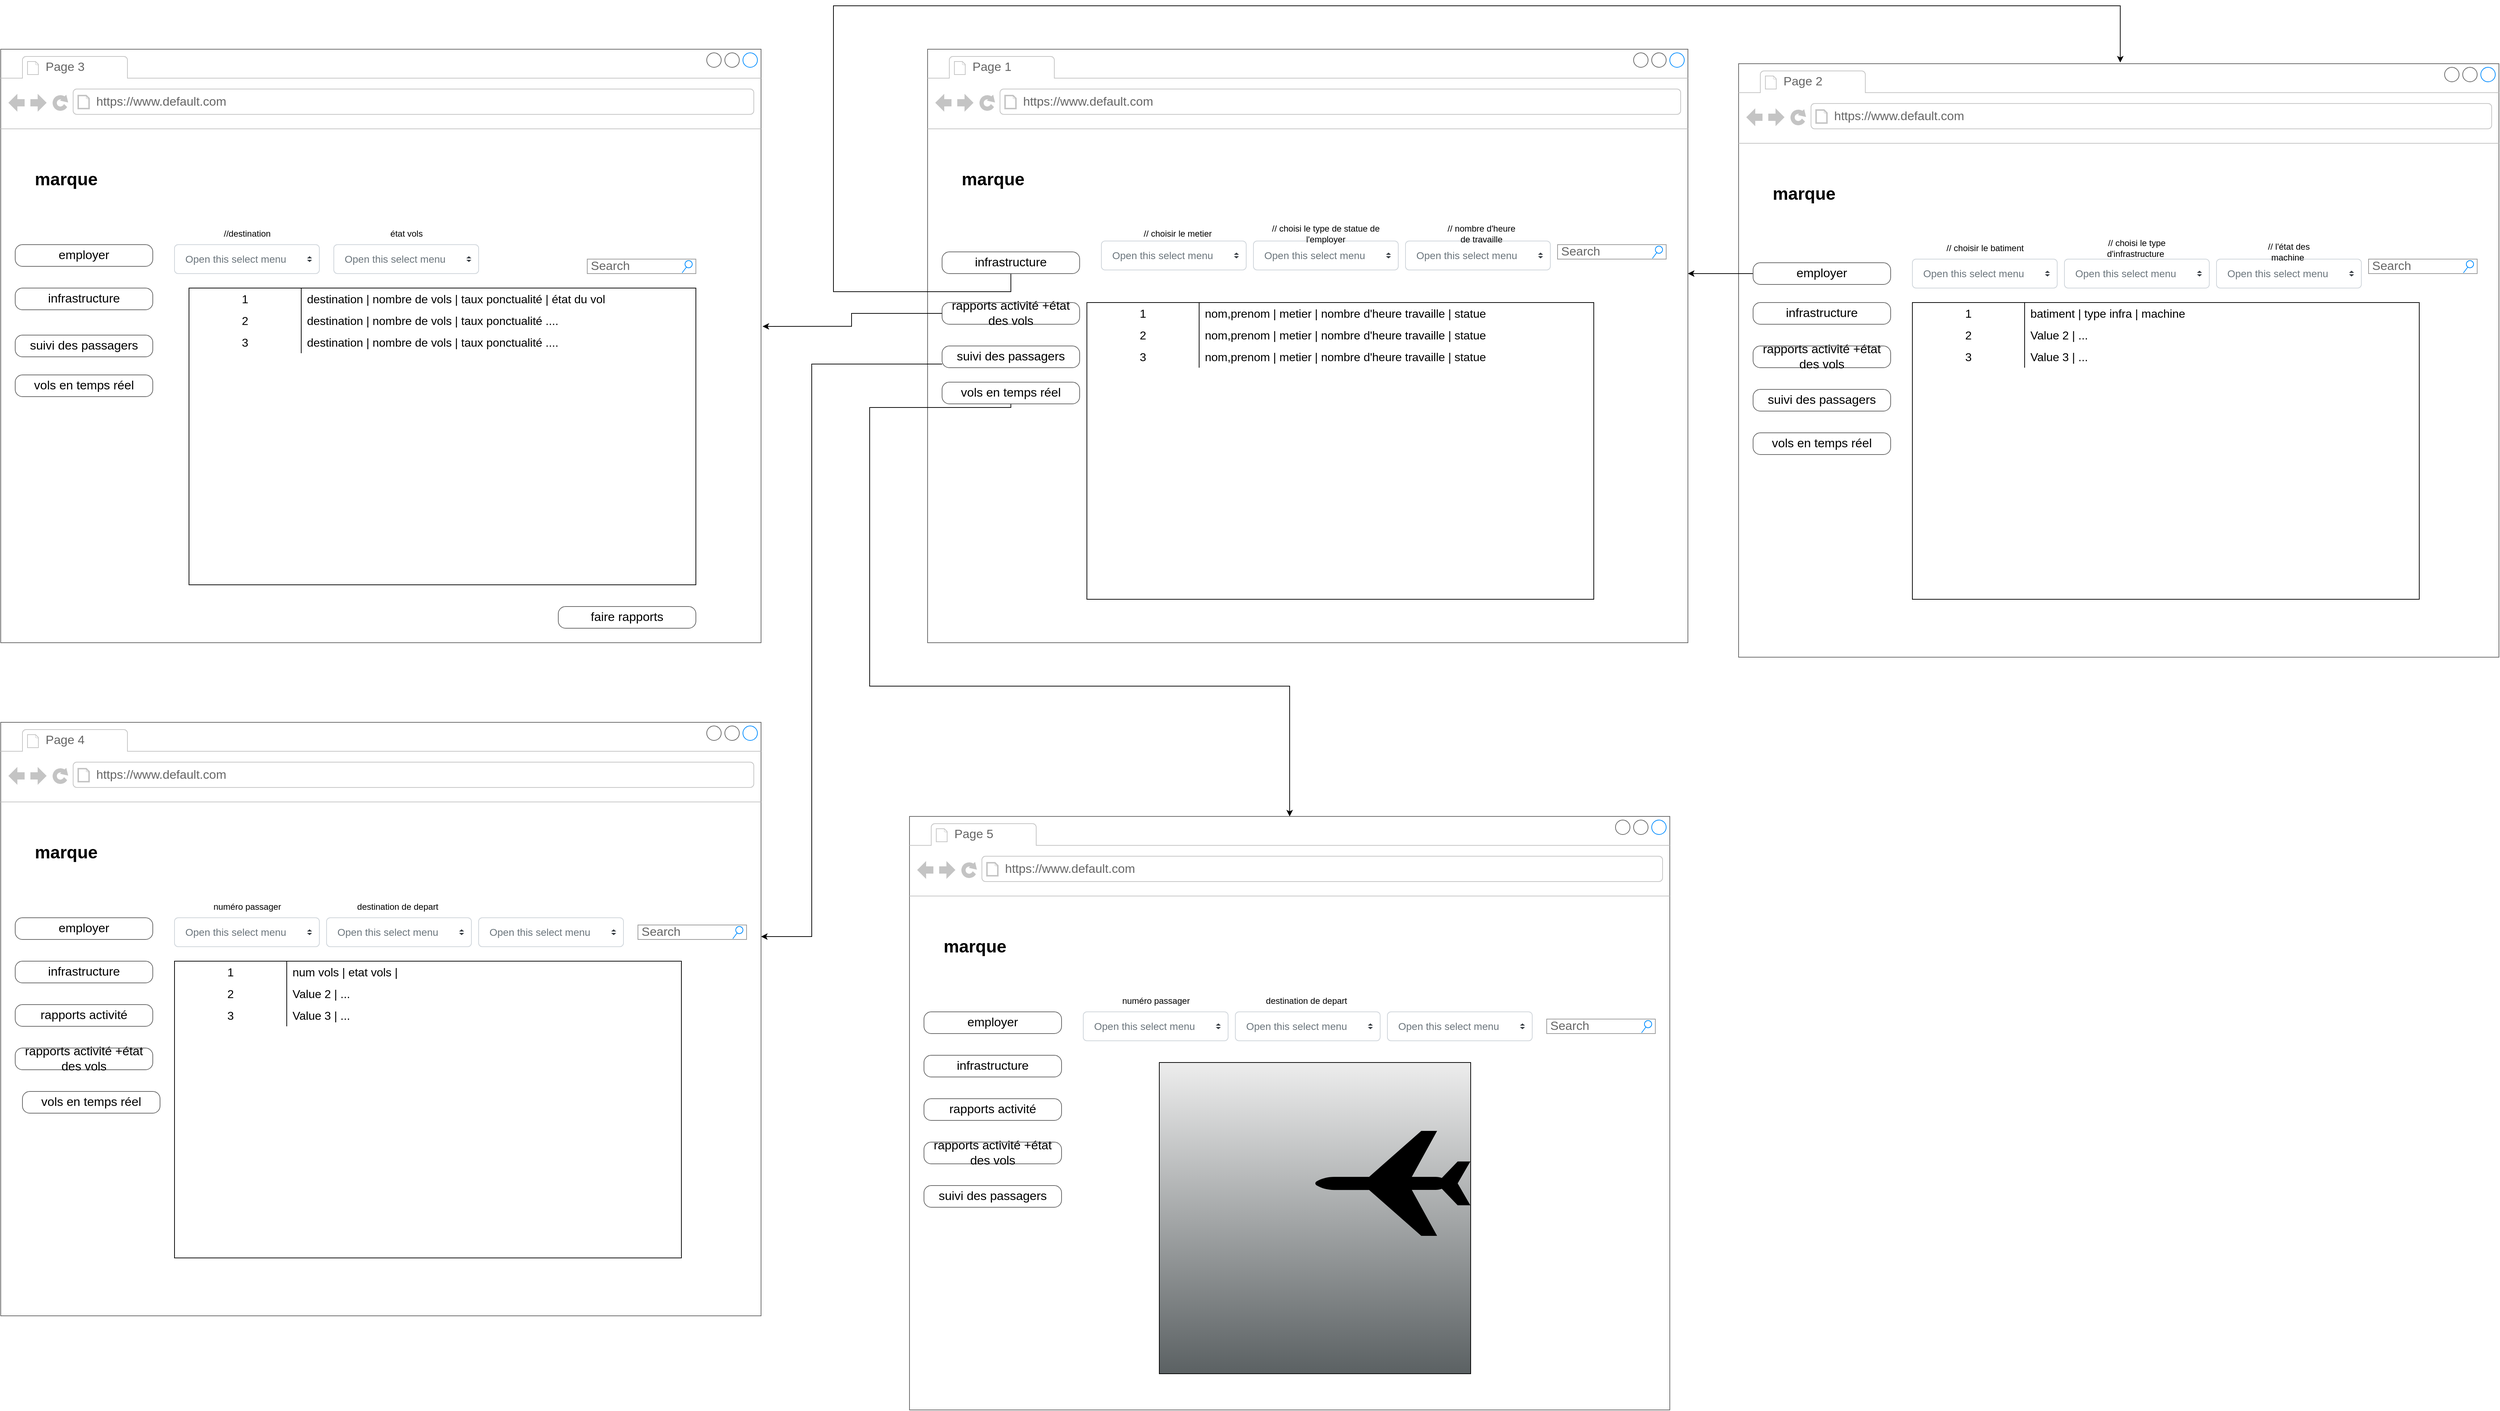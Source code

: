 <mxfile version="26.2.14">
  <diagram name="Page-1" id="2cc2dc42-3aac-f2a9-1cec-7a8b7cbee084">
    <mxGraphModel dx="4284" dy="1974" grid="1" gridSize="10" guides="1" tooltips="1" connect="1" arrows="1" fold="1" page="1" pageScale="1" pageWidth="1100" pageHeight="850" background="#ffffff" math="0" shadow="0">
      <root>
        <mxCell id="0" />
        <mxCell id="1" parent="0" />
        <mxCell id="7026571954dc6520-1" value="" style="strokeWidth=1;shadow=0;dashed=0;align=center;html=1;shape=mxgraph.mockup.containers.browserWindow;rSize=0;strokeColor=#666666;mainText=,;recursiveResize=0;rounded=0;labelBackgroundColor=none;fontFamily=Verdana;fontSize=12;movable=0;resizable=0;rotatable=0;deletable=0;editable=0;locked=1;connectable=0;" parent="1" vertex="1">
          <mxGeometry x="50" y="40" width="1050" height="820" as="geometry" />
        </mxCell>
        <mxCell id="7026571954dc6520-2" value="Page 1" style="strokeWidth=1;shadow=0;dashed=0;align=center;html=1;shape=mxgraph.mockup.containers.anchor;fontSize=17;fontColor=#666666;align=left;" parent="7026571954dc6520-1" vertex="1">
          <mxGeometry x="60" y="12" width="110" height="26" as="geometry" />
        </mxCell>
        <mxCell id="7026571954dc6520-3" value="https://www.default.com" style="strokeWidth=1;shadow=0;dashed=0;align=center;html=1;shape=mxgraph.mockup.containers.anchor;rSize=0;fontSize=17;fontColor=#666666;align=left;" parent="7026571954dc6520-1" vertex="1">
          <mxGeometry x="130" y="60" width="250" height="26" as="geometry" />
        </mxCell>
        <mxCell id="7026571954dc6520-14" value="Search" style="strokeWidth=1;shadow=0;dashed=0;align=center;html=1;shape=mxgraph.mockup.forms.searchBox;strokeColor=#999999;mainText=;strokeColor2=#008cff;fontColor=#666666;fontSize=17;align=left;spacingLeft=3;rounded=0;labelBackgroundColor=none;" parent="7026571954dc6520-1" vertex="1">
          <mxGeometry x="870" y="270" width="150" height="20" as="geometry" />
        </mxCell>
        <mxCell id="9VzaqzQORasnH1b9LZu_-1" value="Open this select menu" style="html=1;shadow=0;dashed=0;shape=mxgraph.bootstrap.rrect;rSize=5;fillColor=#ffffff;strokeColor=#CED4DA;align=left;spacing=15;fontSize=14;fontColor=#6C767D;" parent="7026571954dc6520-1" vertex="1">
          <mxGeometry x="240" y="265" width="200" height="40" as="geometry" />
        </mxCell>
        <mxCell id="9VzaqzQORasnH1b9LZu_-2" value="" style="shape=triangle;direction=south;fillColor=#343A40;strokeColor=none;perimeter=none;" parent="9VzaqzQORasnH1b9LZu_-1" vertex="1">
          <mxGeometry x="1" y="0.5" width="7" height="3" relative="1" as="geometry">
            <mxPoint x="-17" y="1" as="offset" />
          </mxGeometry>
        </mxCell>
        <mxCell id="9VzaqzQORasnH1b9LZu_-3" value="" style="shape=triangle;direction=north;fillColor=#343A40;strokeColor=none;perimeter=none;" parent="9VzaqzQORasnH1b9LZu_-1" vertex="1">
          <mxGeometry x="1" y="0.5" width="7" height="3" relative="1" as="geometry">
            <mxPoint x="-17" y="-4" as="offset" />
          </mxGeometry>
        </mxCell>
        <mxCell id="9VzaqzQORasnH1b9LZu_-4" value="Open this select menu" style="html=1;shadow=0;dashed=0;shape=mxgraph.bootstrap.rrect;rSize=5;fillColor=#ffffff;strokeColor=#CED4DA;align=left;spacing=15;fontSize=14;fontColor=#6C767D;" parent="7026571954dc6520-1" vertex="1">
          <mxGeometry x="450" y="265" width="200" height="40" as="geometry" />
        </mxCell>
        <mxCell id="9VzaqzQORasnH1b9LZu_-5" value="" style="shape=triangle;direction=south;fillColor=#343A40;strokeColor=none;perimeter=none;" parent="9VzaqzQORasnH1b9LZu_-4" vertex="1">
          <mxGeometry x="1" y="0.5" width="7" height="3" relative="1" as="geometry">
            <mxPoint x="-17" y="1" as="offset" />
          </mxGeometry>
        </mxCell>
        <mxCell id="9VzaqzQORasnH1b9LZu_-6" value="" style="shape=triangle;direction=north;fillColor=#343A40;strokeColor=none;perimeter=none;" parent="9VzaqzQORasnH1b9LZu_-4" vertex="1">
          <mxGeometry x="1" y="0.5" width="7" height="3" relative="1" as="geometry">
            <mxPoint x="-17" y="-4" as="offset" />
          </mxGeometry>
        </mxCell>
        <mxCell id="9VzaqzQORasnH1b9LZu_-7" value="Open this select menu" style="html=1;shadow=0;dashed=0;shape=mxgraph.bootstrap.rrect;rSize=5;fillColor=#ffffff;strokeColor=#CED4DA;align=left;spacing=15;fontSize=14;fontColor=#6C767D;" parent="7026571954dc6520-1" vertex="1">
          <mxGeometry x="660" y="265" width="200" height="40" as="geometry" />
        </mxCell>
        <mxCell id="9VzaqzQORasnH1b9LZu_-8" value="" style="shape=triangle;direction=south;fillColor=#343A40;strokeColor=none;perimeter=none;" parent="9VzaqzQORasnH1b9LZu_-7" vertex="1">
          <mxGeometry x="1" y="0.5" width="7" height="3" relative="1" as="geometry">
            <mxPoint x="-17" y="1" as="offset" />
          </mxGeometry>
        </mxCell>
        <mxCell id="9VzaqzQORasnH1b9LZu_-9" value="" style="shape=triangle;direction=north;fillColor=#343A40;strokeColor=none;perimeter=none;" parent="9VzaqzQORasnH1b9LZu_-7" vertex="1">
          <mxGeometry x="1" y="0.5" width="7" height="3" relative="1" as="geometry">
            <mxPoint x="-17" y="-4" as="offset" />
          </mxGeometry>
        </mxCell>
        <mxCell id="9VzaqzQORasnH1b9LZu_-10" value="marque" style="text;strokeColor=none;fillColor=none;html=1;fontSize=24;fontStyle=1;verticalAlign=middle;align=center;" parent="7026571954dc6520-1" vertex="1">
          <mxGeometry x="40" y="160" width="100" height="40" as="geometry" />
        </mxCell>
        <mxCell id="9VzaqzQORasnH1b9LZu_-11" value="// choisir le metier" style="text;html=1;align=center;verticalAlign=middle;resizable=0;points=[];autosize=1;strokeColor=none;fillColor=none;" parent="1" vertex="1">
          <mxGeometry x="335" y="280" width="120" height="30" as="geometry" />
        </mxCell>
        <mxCell id="9VzaqzQORasnH1b9LZu_-12" value="// choisi le type de statue de l&#39;employer" style="text;html=1;align=center;verticalAlign=middle;whiteSpace=wrap;rounded=0;" parent="1" vertex="1">
          <mxGeometry x="520" y="280" width="160" height="30" as="geometry" />
        </mxCell>
        <mxCell id="9VzaqzQORasnH1b9LZu_-13" value="// nombre d&#39;heure de travaille" style="text;html=1;align=center;verticalAlign=middle;whiteSpace=wrap;rounded=0;" parent="1" vertex="1">
          <mxGeometry x="760" y="280" width="110" height="30" as="geometry" />
        </mxCell>
        <mxCell id="9VzaqzQORasnH1b9LZu_-19" value="" style="shape=table;startSize=0;container=1;collapsible=0;childLayout=tableLayout;fixedRows=1;rowLines=0;fontStyle=0;strokeColor=default;fontSize=16;" parent="1" vertex="1">
          <mxGeometry x="270" y="390" width="700" height="410" as="geometry" />
        </mxCell>
        <mxCell id="9VzaqzQORasnH1b9LZu_-20" value="" style="shape=tableRow;horizontal=0;startSize=0;swimlaneHead=0;swimlaneBody=0;top=0;left=0;bottom=0;right=0;collapsible=0;dropTarget=0;fillColor=none;points=[[0,0.5],[1,0.5]];portConstraint=eastwest;strokeColor=inherit;fontSize=16;" parent="9VzaqzQORasnH1b9LZu_-19" vertex="1">
          <mxGeometry width="700" height="30" as="geometry" />
        </mxCell>
        <mxCell id="9VzaqzQORasnH1b9LZu_-21" value="1" style="shape=partialRectangle;html=1;whiteSpace=wrap;connectable=0;fillColor=none;top=0;left=0;bottom=0;right=0;overflow=hidden;pointerEvents=1;strokeColor=inherit;fontSize=16;" parent="9VzaqzQORasnH1b9LZu_-20" vertex="1">
          <mxGeometry width="155" height="30" as="geometry">
            <mxRectangle width="155" height="30" as="alternateBounds" />
          </mxGeometry>
        </mxCell>
        <mxCell id="9VzaqzQORasnH1b9LZu_-22" value="nom,prenom | metier | nombre d&#39;heure travaille | statue&amp;nbsp;" style="shape=partialRectangle;html=1;whiteSpace=wrap;connectable=0;fillColor=none;top=0;left=0;bottom=0;right=0;align=left;spacingLeft=6;overflow=hidden;strokeColor=inherit;fontSize=16;" parent="9VzaqzQORasnH1b9LZu_-20" vertex="1">
          <mxGeometry x="155" width="545" height="30" as="geometry">
            <mxRectangle width="545" height="30" as="alternateBounds" />
          </mxGeometry>
        </mxCell>
        <mxCell id="9VzaqzQORasnH1b9LZu_-23" value="" style="shape=tableRow;horizontal=0;startSize=0;swimlaneHead=0;swimlaneBody=0;top=0;left=0;bottom=0;right=0;collapsible=0;dropTarget=0;fillColor=none;points=[[0,0.5],[1,0.5]];portConstraint=eastwest;strokeColor=inherit;fontSize=16;" parent="9VzaqzQORasnH1b9LZu_-19" vertex="1">
          <mxGeometry y="30" width="700" height="30" as="geometry" />
        </mxCell>
        <mxCell id="9VzaqzQORasnH1b9LZu_-24" value="2" style="shape=partialRectangle;html=1;whiteSpace=wrap;connectable=0;fillColor=none;top=0;left=0;bottom=0;right=0;overflow=hidden;strokeColor=inherit;fontSize=16;" parent="9VzaqzQORasnH1b9LZu_-23" vertex="1">
          <mxGeometry width="155" height="30" as="geometry">
            <mxRectangle width="155" height="30" as="alternateBounds" />
          </mxGeometry>
        </mxCell>
        <mxCell id="9VzaqzQORasnH1b9LZu_-25" value="nom,prenom | metier | nombre d&#39;heure travaille | statue&amp;nbsp;" style="shape=partialRectangle;html=1;whiteSpace=wrap;connectable=0;fillColor=none;top=0;left=0;bottom=0;right=0;align=left;spacingLeft=6;overflow=hidden;strokeColor=inherit;fontSize=16;" parent="9VzaqzQORasnH1b9LZu_-23" vertex="1">
          <mxGeometry x="155" width="545" height="30" as="geometry">
            <mxRectangle width="545" height="30" as="alternateBounds" />
          </mxGeometry>
        </mxCell>
        <mxCell id="9VzaqzQORasnH1b9LZu_-26" value="" style="shape=tableRow;horizontal=0;startSize=0;swimlaneHead=0;swimlaneBody=0;top=0;left=0;bottom=0;right=0;collapsible=0;dropTarget=0;fillColor=none;points=[[0,0.5],[1,0.5]];portConstraint=eastwest;strokeColor=inherit;fontSize=16;" parent="9VzaqzQORasnH1b9LZu_-19" vertex="1">
          <mxGeometry y="60" width="700" height="30" as="geometry" />
        </mxCell>
        <mxCell id="9VzaqzQORasnH1b9LZu_-27" value="3" style="shape=partialRectangle;html=1;whiteSpace=wrap;connectable=0;fillColor=none;top=0;left=0;bottom=0;right=0;overflow=hidden;strokeColor=inherit;fontSize=16;" parent="9VzaqzQORasnH1b9LZu_-26" vertex="1">
          <mxGeometry width="155" height="30" as="geometry">
            <mxRectangle width="155" height="30" as="alternateBounds" />
          </mxGeometry>
        </mxCell>
        <mxCell id="9VzaqzQORasnH1b9LZu_-28" value="nom,prenom | metier | nombre d&#39;heure travaille | statue&amp;nbsp;" style="shape=partialRectangle;html=1;whiteSpace=wrap;connectable=0;fillColor=none;top=0;left=0;bottom=0;right=0;align=left;spacingLeft=6;overflow=hidden;strokeColor=inherit;fontSize=16;" parent="9VzaqzQORasnH1b9LZu_-26" vertex="1">
          <mxGeometry x="155" width="545" height="30" as="geometry">
            <mxRectangle width="545" height="30" as="alternateBounds" />
          </mxGeometry>
        </mxCell>
        <mxCell id="9VzaqzQORasnH1b9LZu_-131" style="edgeStyle=orthogonalEdgeStyle;rounded=0;orthogonalLoop=1;jettySize=auto;html=1;entryX=0.502;entryY=-0.002;entryDx=0;entryDy=0;entryPerimeter=0;" parent="1" source="9VzaqzQORasnH1b9LZu_-29" target="9VzaqzQORasnH1b9LZu_-102" edge="1">
          <mxGeometry relative="1" as="geometry">
            <mxPoint x="-132" y="-70" as="targetPoint" />
            <Array as="points">
              <mxPoint x="-80" y="375" />
              <mxPoint x="-80" y="-20" />
              <mxPoint x="1697" y="-20" />
            </Array>
          </mxGeometry>
        </mxCell>
        <mxCell id="9VzaqzQORasnH1b9LZu_-29" value="infrastructure" style="strokeWidth=1;shadow=0;dashed=0;align=center;html=1;shape=mxgraph.mockup.buttons.button;strokeColor=#666666;mainText=;buttonStyle=round;fontSize=17;fontStyle=0;fillColor=none;whiteSpace=wrap;rounded=0;labelBackgroundColor=none;" parent="1" vertex="1">
          <mxGeometry x="70" y="320" width="190" height="30" as="geometry" />
        </mxCell>
        <mxCell id="9VzaqzQORasnH1b9LZu_-102" value="" style="strokeWidth=1;shadow=0;dashed=0;align=center;html=1;shape=mxgraph.mockup.containers.browserWindow;rSize=0;strokeColor=#666666;mainText=,;recursiveResize=0;rounded=0;labelBackgroundColor=none;fontFamily=Verdana;fontSize=12;movable=1;resizable=1;rotatable=1;deletable=1;editable=1;locked=0;connectable=1;" parent="1" vertex="1">
          <mxGeometry x="1170" y="60" width="1050" height="820" as="geometry" />
        </mxCell>
        <mxCell id="9VzaqzQORasnH1b9LZu_-103" value="Page 2" style="strokeWidth=1;shadow=0;dashed=0;align=center;html=1;shape=mxgraph.mockup.containers.anchor;fontSize=17;fontColor=#666666;align=left;" parent="9VzaqzQORasnH1b9LZu_-102" vertex="1">
          <mxGeometry x="60" y="12" width="110" height="26" as="geometry" />
        </mxCell>
        <mxCell id="9VzaqzQORasnH1b9LZu_-104" value="https://www.default.com" style="strokeWidth=1;shadow=0;dashed=0;align=center;html=1;shape=mxgraph.mockup.containers.anchor;rSize=0;fontSize=17;fontColor=#666666;align=left;" parent="9VzaqzQORasnH1b9LZu_-102" vertex="1">
          <mxGeometry x="130" y="60" width="250" height="26" as="geometry" />
        </mxCell>
        <mxCell id="9VzaqzQORasnH1b9LZu_-105" value="Search" style="strokeWidth=1;shadow=0;dashed=0;align=center;html=1;shape=mxgraph.mockup.forms.searchBox;strokeColor=#999999;mainText=;strokeColor2=#008cff;fontColor=#666666;fontSize=17;align=left;spacingLeft=3;rounded=0;labelBackgroundColor=none;" parent="9VzaqzQORasnH1b9LZu_-102" vertex="1">
          <mxGeometry x="870" y="270" width="150" height="20" as="geometry" />
        </mxCell>
        <mxCell id="9VzaqzQORasnH1b9LZu_-106" value="Open this select menu" style="html=1;shadow=0;dashed=0;shape=mxgraph.bootstrap.rrect;rSize=5;fillColor=#ffffff;strokeColor=#CED4DA;align=left;spacing=15;fontSize=14;fontColor=#6C767D;" parent="9VzaqzQORasnH1b9LZu_-102" vertex="1">
          <mxGeometry x="240" y="270" width="200" height="40" as="geometry" />
        </mxCell>
        <mxCell id="9VzaqzQORasnH1b9LZu_-107" value="" style="shape=triangle;direction=south;fillColor=#343A40;strokeColor=none;perimeter=none;" parent="9VzaqzQORasnH1b9LZu_-106" vertex="1">
          <mxGeometry x="1" y="0.5" width="7" height="3" relative="1" as="geometry">
            <mxPoint x="-17" y="1" as="offset" />
          </mxGeometry>
        </mxCell>
        <mxCell id="9VzaqzQORasnH1b9LZu_-108" value="" style="shape=triangle;direction=north;fillColor=#343A40;strokeColor=none;perimeter=none;" parent="9VzaqzQORasnH1b9LZu_-106" vertex="1">
          <mxGeometry x="1" y="0.5" width="7" height="3" relative="1" as="geometry">
            <mxPoint x="-17" y="-4" as="offset" />
          </mxGeometry>
        </mxCell>
        <mxCell id="9VzaqzQORasnH1b9LZu_-109" value="Open this select menu" style="html=1;shadow=0;dashed=0;shape=mxgraph.bootstrap.rrect;rSize=5;fillColor=#ffffff;strokeColor=#CED4DA;align=left;spacing=15;fontSize=14;fontColor=#6C767D;" parent="9VzaqzQORasnH1b9LZu_-102" vertex="1">
          <mxGeometry x="450" y="270" width="200" height="40" as="geometry" />
        </mxCell>
        <mxCell id="9VzaqzQORasnH1b9LZu_-110" value="" style="shape=triangle;direction=south;fillColor=#343A40;strokeColor=none;perimeter=none;" parent="9VzaqzQORasnH1b9LZu_-109" vertex="1">
          <mxGeometry x="1" y="0.5" width="7" height="3" relative="1" as="geometry">
            <mxPoint x="-17" y="1" as="offset" />
          </mxGeometry>
        </mxCell>
        <mxCell id="9VzaqzQORasnH1b9LZu_-111" value="" style="shape=triangle;direction=north;fillColor=#343A40;strokeColor=none;perimeter=none;" parent="9VzaqzQORasnH1b9LZu_-109" vertex="1">
          <mxGeometry x="1" y="0.5" width="7" height="3" relative="1" as="geometry">
            <mxPoint x="-17" y="-4" as="offset" />
          </mxGeometry>
        </mxCell>
        <mxCell id="9VzaqzQORasnH1b9LZu_-112" value="Open this select menu" style="html=1;shadow=0;dashed=0;shape=mxgraph.bootstrap.rrect;rSize=5;fillColor=#ffffff;strokeColor=#CED4DA;align=left;spacing=15;fontSize=14;fontColor=#6C767D;" parent="9VzaqzQORasnH1b9LZu_-102" vertex="1">
          <mxGeometry x="660" y="270" width="200" height="40" as="geometry" />
        </mxCell>
        <mxCell id="9VzaqzQORasnH1b9LZu_-113" value="" style="shape=triangle;direction=south;fillColor=#343A40;strokeColor=none;perimeter=none;" parent="9VzaqzQORasnH1b9LZu_-112" vertex="1">
          <mxGeometry x="1" y="0.5" width="7" height="3" relative="1" as="geometry">
            <mxPoint x="-17" y="1" as="offset" />
          </mxGeometry>
        </mxCell>
        <mxCell id="9VzaqzQORasnH1b9LZu_-114" value="" style="shape=triangle;direction=north;fillColor=#343A40;strokeColor=none;perimeter=none;" parent="9VzaqzQORasnH1b9LZu_-112" vertex="1">
          <mxGeometry x="1" y="0.5" width="7" height="3" relative="1" as="geometry">
            <mxPoint x="-17" y="-4" as="offset" />
          </mxGeometry>
        </mxCell>
        <mxCell id="9VzaqzQORasnH1b9LZu_-115" value="marque" style="text;strokeColor=none;fillColor=none;html=1;fontSize=24;fontStyle=1;verticalAlign=middle;align=center;" parent="9VzaqzQORasnH1b9LZu_-102" vertex="1">
          <mxGeometry x="40" y="160" width="100" height="40" as="geometry" />
        </mxCell>
        <mxCell id="9VzaqzQORasnH1b9LZu_-132" style="edgeStyle=orthogonalEdgeStyle;rounded=0;orthogonalLoop=1;jettySize=auto;html=1;" parent="9VzaqzQORasnH1b9LZu_-102" source="9VzaqzQORasnH1b9LZu_-130" edge="1">
          <mxGeometry relative="1" as="geometry">
            <mxPoint x="-70" y="290" as="targetPoint" />
          </mxGeometry>
        </mxCell>
        <mxCell id="9VzaqzQORasnH1b9LZu_-130" value="employer" style="strokeWidth=1;shadow=0;dashed=0;align=center;html=1;shape=mxgraph.mockup.buttons.button;strokeColor=#666666;mainText=;buttonStyle=round;fontSize=17;fontStyle=0;fillColor=none;whiteSpace=wrap;rounded=0;labelBackgroundColor=none;" parent="9VzaqzQORasnH1b9LZu_-102" vertex="1">
          <mxGeometry x="20" y="275" width="190" height="30" as="geometry" />
        </mxCell>
        <mxCell id="9VzaqzQORasnH1b9LZu_-129" value="infrastructure" style="strokeWidth=1;shadow=0;dashed=0;align=center;html=1;shape=mxgraph.mockup.buttons.button;strokeColor=#666666;mainText=;buttonStyle=round;fontSize=17;fontStyle=0;fillColor=none;whiteSpace=wrap;rounded=0;labelBackgroundColor=none;" parent="9VzaqzQORasnH1b9LZu_-102" vertex="1">
          <mxGeometry x="20" y="330" width="190" height="30" as="geometry" />
        </mxCell>
        <mxCell id="9VzaqzQORasnH1b9LZu_-118" value="// l&#39;état des machine&amp;nbsp;" style="text;html=1;align=center;verticalAlign=middle;whiteSpace=wrap;rounded=0;" parent="9VzaqzQORasnH1b9LZu_-102" vertex="1">
          <mxGeometry x="705" y="245" width="110" height="30" as="geometry" />
        </mxCell>
        <mxCell id="9VzaqzQORasnH1b9LZu_-117" value="// choisi le type d&#39;infrastructure&amp;nbsp;" style="text;html=1;align=center;verticalAlign=middle;whiteSpace=wrap;rounded=0;" parent="9VzaqzQORasnH1b9LZu_-102" vertex="1">
          <mxGeometry x="470" y="240" width="160" height="30" as="geometry" />
        </mxCell>
        <mxCell id="9VzaqzQORasnH1b9LZu_-116" value="// choisir le batiment" style="text;html=1;align=center;verticalAlign=middle;resizable=0;points=[];autosize=1;strokeColor=none;fillColor=none;" parent="9VzaqzQORasnH1b9LZu_-102" vertex="1">
          <mxGeometry x="275" y="240" width="130" height="30" as="geometry" />
        </mxCell>
        <mxCell id="9VzaqzQORasnH1b9LZu_-138" value="suivi des passagers" style="strokeWidth=1;shadow=0;dashed=0;align=center;html=1;shape=mxgraph.mockup.buttons.button;strokeColor=#666666;mainText=;buttonStyle=round;fontSize=17;fontStyle=0;fillColor=none;whiteSpace=wrap;rounded=0;labelBackgroundColor=none;" parent="9VzaqzQORasnH1b9LZu_-102" vertex="1">
          <mxGeometry x="20" y="450" width="190" height="30" as="geometry" />
        </mxCell>
        <mxCell id="9VzaqzQORasnH1b9LZu_-253" value="rapports activité +état des vols" style="strokeWidth=1;shadow=0;dashed=0;align=center;html=1;shape=mxgraph.mockup.buttons.button;strokeColor=#666666;mainText=;buttonStyle=round;fontSize=17;fontStyle=0;fillColor=none;whiteSpace=wrap;rounded=0;labelBackgroundColor=none;" parent="9VzaqzQORasnH1b9LZu_-102" vertex="1">
          <mxGeometry x="20" y="390" width="190" height="30" as="geometry" />
        </mxCell>
        <mxCell id="9VzaqzQORasnH1b9LZu_-332" value="vols en temps réel" style="strokeWidth=1;shadow=0;dashed=0;align=center;html=1;shape=mxgraph.mockup.buttons.button;strokeColor=#666666;mainText=;buttonStyle=round;fontSize=17;fontStyle=0;fillColor=none;whiteSpace=wrap;rounded=0;labelBackgroundColor=none;" parent="9VzaqzQORasnH1b9LZu_-102" vertex="1">
          <mxGeometry x="20" y="510" width="190" height="30" as="geometry" />
        </mxCell>
        <mxCell id="9VzaqzQORasnH1b9LZu_-119" value="" style="shape=table;startSize=0;container=1;collapsible=0;childLayout=tableLayout;fixedRows=1;rowLines=0;fontStyle=0;strokeColor=default;fontSize=16;" parent="1" vertex="1">
          <mxGeometry x="1410" y="390" width="700" height="410" as="geometry" />
        </mxCell>
        <mxCell id="9VzaqzQORasnH1b9LZu_-120" value="" style="shape=tableRow;horizontal=0;startSize=0;swimlaneHead=0;swimlaneBody=0;top=0;left=0;bottom=0;right=0;collapsible=0;dropTarget=0;fillColor=none;points=[[0,0.5],[1,0.5]];portConstraint=eastwest;strokeColor=inherit;fontSize=16;" parent="9VzaqzQORasnH1b9LZu_-119" vertex="1">
          <mxGeometry width="700" height="30" as="geometry" />
        </mxCell>
        <mxCell id="9VzaqzQORasnH1b9LZu_-121" value="1" style="shape=partialRectangle;html=1;whiteSpace=wrap;connectable=0;fillColor=none;top=0;left=0;bottom=0;right=0;overflow=hidden;pointerEvents=1;strokeColor=inherit;fontSize=16;" parent="9VzaqzQORasnH1b9LZu_-120" vertex="1">
          <mxGeometry width="155" height="30" as="geometry">
            <mxRectangle width="155" height="30" as="alternateBounds" />
          </mxGeometry>
        </mxCell>
        <mxCell id="9VzaqzQORasnH1b9LZu_-122" value="batiment | type infra | machine&amp;nbsp;" style="shape=partialRectangle;html=1;whiteSpace=wrap;connectable=0;fillColor=none;top=0;left=0;bottom=0;right=0;align=left;spacingLeft=6;overflow=hidden;strokeColor=inherit;fontSize=16;" parent="9VzaqzQORasnH1b9LZu_-120" vertex="1">
          <mxGeometry x="155" width="545" height="30" as="geometry">
            <mxRectangle width="545" height="30" as="alternateBounds" />
          </mxGeometry>
        </mxCell>
        <mxCell id="9VzaqzQORasnH1b9LZu_-123" value="" style="shape=tableRow;horizontal=0;startSize=0;swimlaneHead=0;swimlaneBody=0;top=0;left=0;bottom=0;right=0;collapsible=0;dropTarget=0;fillColor=none;points=[[0,0.5],[1,0.5]];portConstraint=eastwest;strokeColor=inherit;fontSize=16;" parent="9VzaqzQORasnH1b9LZu_-119" vertex="1">
          <mxGeometry y="30" width="700" height="30" as="geometry" />
        </mxCell>
        <mxCell id="9VzaqzQORasnH1b9LZu_-124" value="2" style="shape=partialRectangle;html=1;whiteSpace=wrap;connectable=0;fillColor=none;top=0;left=0;bottom=0;right=0;overflow=hidden;strokeColor=inherit;fontSize=16;" parent="9VzaqzQORasnH1b9LZu_-123" vertex="1">
          <mxGeometry width="155" height="30" as="geometry">
            <mxRectangle width="155" height="30" as="alternateBounds" />
          </mxGeometry>
        </mxCell>
        <mxCell id="9VzaqzQORasnH1b9LZu_-125" value="Value 2 | ..." style="shape=partialRectangle;html=1;whiteSpace=wrap;connectable=0;fillColor=none;top=0;left=0;bottom=0;right=0;align=left;spacingLeft=6;overflow=hidden;strokeColor=inherit;fontSize=16;" parent="9VzaqzQORasnH1b9LZu_-123" vertex="1">
          <mxGeometry x="155" width="545" height="30" as="geometry">
            <mxRectangle width="545" height="30" as="alternateBounds" />
          </mxGeometry>
        </mxCell>
        <mxCell id="9VzaqzQORasnH1b9LZu_-126" value="" style="shape=tableRow;horizontal=0;startSize=0;swimlaneHead=0;swimlaneBody=0;top=0;left=0;bottom=0;right=0;collapsible=0;dropTarget=0;fillColor=none;points=[[0,0.5],[1,0.5]];portConstraint=eastwest;strokeColor=inherit;fontSize=16;" parent="9VzaqzQORasnH1b9LZu_-119" vertex="1">
          <mxGeometry y="60" width="700" height="30" as="geometry" />
        </mxCell>
        <mxCell id="9VzaqzQORasnH1b9LZu_-127" value="3" style="shape=partialRectangle;html=1;whiteSpace=wrap;connectable=0;fillColor=none;top=0;left=0;bottom=0;right=0;overflow=hidden;strokeColor=inherit;fontSize=16;" parent="9VzaqzQORasnH1b9LZu_-126" vertex="1">
          <mxGeometry width="155" height="30" as="geometry">
            <mxRectangle width="155" height="30" as="alternateBounds" />
          </mxGeometry>
        </mxCell>
        <mxCell id="9VzaqzQORasnH1b9LZu_-128" value="Value 3 | ..." style="shape=partialRectangle;html=1;whiteSpace=wrap;connectable=0;fillColor=none;top=0;left=0;bottom=0;right=0;align=left;spacingLeft=6;overflow=hidden;strokeColor=inherit;fontSize=16;" parent="9VzaqzQORasnH1b9LZu_-126" vertex="1">
          <mxGeometry x="155" width="545" height="30" as="geometry">
            <mxRectangle width="545" height="30" as="alternateBounds" />
          </mxGeometry>
        </mxCell>
        <mxCell id="9VzaqzQORasnH1b9LZu_-133" value="rapports activité +état des vols" style="strokeWidth=1;shadow=0;dashed=0;align=center;html=1;shape=mxgraph.mockup.buttons.button;strokeColor=#666666;mainText=;buttonStyle=round;fontSize=17;fontStyle=0;fillColor=none;whiteSpace=wrap;rounded=0;labelBackgroundColor=none;" parent="1" vertex="1">
          <mxGeometry x="70" y="390" width="190" height="30" as="geometry" />
        </mxCell>
        <mxCell id="9VzaqzQORasnH1b9LZu_-137" value="suivi des passagers" style="strokeWidth=1;shadow=0;dashed=0;align=center;html=1;shape=mxgraph.mockup.buttons.button;strokeColor=#666666;mainText=;buttonStyle=round;fontSize=17;fontStyle=0;fillColor=none;whiteSpace=wrap;rounded=0;labelBackgroundColor=none;" parent="1" vertex="1">
          <mxGeometry x="70" y="450" width="190" height="30" as="geometry" />
        </mxCell>
        <mxCell id="9VzaqzQORasnH1b9LZu_-181" value="" style="strokeWidth=1;shadow=0;dashed=0;align=center;html=1;shape=mxgraph.mockup.containers.browserWindow;rSize=0;strokeColor=#666666;mainText=,;recursiveResize=0;rounded=0;labelBackgroundColor=none;fontFamily=Verdana;fontSize=12;movable=1;resizable=1;rotatable=1;deletable=1;editable=1;locked=0;connectable=1;" parent="1" vertex="1">
          <mxGeometry x="-1230" y="40" width="1050" height="820" as="geometry" />
        </mxCell>
        <mxCell id="9VzaqzQORasnH1b9LZu_-182" value="Page 3" style="strokeWidth=1;shadow=0;dashed=0;align=center;html=1;shape=mxgraph.mockup.containers.anchor;fontSize=17;fontColor=#666666;align=left;" parent="9VzaqzQORasnH1b9LZu_-181" vertex="1">
          <mxGeometry x="60" y="12" width="110" height="26" as="geometry" />
        </mxCell>
        <mxCell id="9VzaqzQORasnH1b9LZu_-183" value="https://www.default.com" style="strokeWidth=1;shadow=0;dashed=0;align=center;html=1;shape=mxgraph.mockup.containers.anchor;rSize=0;fontSize=17;fontColor=#666666;align=left;" parent="9VzaqzQORasnH1b9LZu_-181" vertex="1">
          <mxGeometry x="130" y="60" width="250" height="26" as="geometry" />
        </mxCell>
        <mxCell id="9VzaqzQORasnH1b9LZu_-184" value="Search" style="strokeWidth=1;shadow=0;dashed=0;align=center;html=1;shape=mxgraph.mockup.forms.searchBox;strokeColor=#999999;mainText=;strokeColor2=#008cff;fontColor=#666666;fontSize=17;align=left;spacingLeft=3;rounded=0;labelBackgroundColor=none;" parent="9VzaqzQORasnH1b9LZu_-181" vertex="1">
          <mxGeometry x="810" y="290" width="150" height="20" as="geometry" />
        </mxCell>
        <mxCell id="9VzaqzQORasnH1b9LZu_-185" value="Open this select menu" style="html=1;shadow=0;dashed=0;shape=mxgraph.bootstrap.rrect;rSize=5;fillColor=#ffffff;strokeColor=#CED4DA;align=left;spacing=15;fontSize=14;fontColor=#6C767D;" parent="9VzaqzQORasnH1b9LZu_-181" vertex="1">
          <mxGeometry x="240" y="270" width="200" height="40" as="geometry" />
        </mxCell>
        <mxCell id="9VzaqzQORasnH1b9LZu_-186" value="" style="shape=triangle;direction=south;fillColor=#343A40;strokeColor=none;perimeter=none;" parent="9VzaqzQORasnH1b9LZu_-185" vertex="1">
          <mxGeometry x="1" y="0.5" width="7" height="3" relative="1" as="geometry">
            <mxPoint x="-17" y="1" as="offset" />
          </mxGeometry>
        </mxCell>
        <mxCell id="9VzaqzQORasnH1b9LZu_-187" value="" style="shape=triangle;direction=north;fillColor=#343A40;strokeColor=none;perimeter=none;" parent="9VzaqzQORasnH1b9LZu_-185" vertex="1">
          <mxGeometry x="1" y="0.5" width="7" height="3" relative="1" as="geometry">
            <mxPoint x="-17" y="-4" as="offset" />
          </mxGeometry>
        </mxCell>
        <mxCell id="9VzaqzQORasnH1b9LZu_-194" value="marque" style="text;strokeColor=none;fillColor=none;html=1;fontSize=24;fontStyle=1;verticalAlign=middle;align=center;" parent="9VzaqzQORasnH1b9LZu_-181" vertex="1">
          <mxGeometry x="40" y="160" width="100" height="40" as="geometry" />
        </mxCell>
        <mxCell id="9VzaqzQORasnH1b9LZu_-197" value="infrastructure" style="strokeWidth=1;shadow=0;dashed=0;align=center;html=1;shape=mxgraph.mockup.buttons.button;strokeColor=#666666;mainText=;buttonStyle=round;fontSize=17;fontStyle=0;fillColor=none;whiteSpace=wrap;rounded=0;labelBackgroundColor=none;" parent="9VzaqzQORasnH1b9LZu_-181" vertex="1">
          <mxGeometry x="20" y="330" width="190" height="30" as="geometry" />
        </mxCell>
        <mxCell id="9VzaqzQORasnH1b9LZu_-200" value="//destination" style="text;html=1;align=center;verticalAlign=middle;resizable=0;points=[];autosize=1;strokeColor=none;fillColor=none;" parent="9VzaqzQORasnH1b9LZu_-181" vertex="1">
          <mxGeometry x="295" y="240" width="90" height="30" as="geometry" />
        </mxCell>
        <mxCell id="9VzaqzQORasnH1b9LZu_-203" value="suivi des passagers" style="strokeWidth=1;shadow=0;dashed=0;align=center;html=1;shape=mxgraph.mockup.buttons.button;strokeColor=#666666;mainText=;buttonStyle=round;fontSize=17;fontStyle=0;fillColor=none;whiteSpace=wrap;rounded=0;labelBackgroundColor=none;" parent="9VzaqzQORasnH1b9LZu_-181" vertex="1">
          <mxGeometry x="20" y="395" width="190" height="30" as="geometry" />
        </mxCell>
        <mxCell id="9VzaqzQORasnH1b9LZu_-196" value="employer" style="strokeWidth=1;shadow=0;dashed=0;align=center;html=1;shape=mxgraph.mockup.buttons.button;strokeColor=#666666;mainText=;buttonStyle=round;fontSize=17;fontStyle=0;fillColor=none;whiteSpace=wrap;rounded=0;labelBackgroundColor=none;" parent="9VzaqzQORasnH1b9LZu_-181" vertex="1">
          <mxGeometry x="20" y="270" width="190" height="30" as="geometry" />
        </mxCell>
        <mxCell id="9VzaqzQORasnH1b9LZu_-207" value="" style="shape=table;startSize=0;container=1;collapsible=0;childLayout=tableLayout;fixedRows=1;rowLines=0;fontStyle=0;strokeColor=default;fontSize=16;" parent="9VzaqzQORasnH1b9LZu_-181" vertex="1">
          <mxGeometry x="260" y="330" width="700" height="410" as="geometry" />
        </mxCell>
        <mxCell id="9VzaqzQORasnH1b9LZu_-208" value="" style="shape=tableRow;horizontal=0;startSize=0;swimlaneHead=0;swimlaneBody=0;top=0;left=0;bottom=0;right=0;collapsible=0;dropTarget=0;fillColor=none;points=[[0,0.5],[1,0.5]];portConstraint=eastwest;strokeColor=inherit;fontSize=16;" parent="9VzaqzQORasnH1b9LZu_-207" vertex="1">
          <mxGeometry width="700" height="30" as="geometry" />
        </mxCell>
        <mxCell id="9VzaqzQORasnH1b9LZu_-209" value="1" style="shape=partialRectangle;html=1;whiteSpace=wrap;connectable=0;fillColor=none;top=0;left=0;bottom=0;right=0;overflow=hidden;pointerEvents=1;strokeColor=inherit;fontSize=16;" parent="9VzaqzQORasnH1b9LZu_-208" vertex="1">
          <mxGeometry width="155" height="30" as="geometry">
            <mxRectangle width="155" height="30" as="alternateBounds" />
          </mxGeometry>
        </mxCell>
        <mxCell id="9VzaqzQORasnH1b9LZu_-210" value="destination | nombre de vols | taux ponctualité | état du vol" style="shape=partialRectangle;html=1;whiteSpace=wrap;connectable=0;fillColor=none;top=0;left=0;bottom=0;right=0;align=left;spacingLeft=6;overflow=hidden;strokeColor=inherit;fontSize=16;" parent="9VzaqzQORasnH1b9LZu_-208" vertex="1">
          <mxGeometry x="155" width="545" height="30" as="geometry">
            <mxRectangle width="545" height="30" as="alternateBounds" />
          </mxGeometry>
        </mxCell>
        <mxCell id="9VzaqzQORasnH1b9LZu_-211" value="" style="shape=tableRow;horizontal=0;startSize=0;swimlaneHead=0;swimlaneBody=0;top=0;left=0;bottom=0;right=0;collapsible=0;dropTarget=0;fillColor=none;points=[[0,0.5],[1,0.5]];portConstraint=eastwest;strokeColor=inherit;fontSize=16;" parent="9VzaqzQORasnH1b9LZu_-207" vertex="1">
          <mxGeometry y="30" width="700" height="30" as="geometry" />
        </mxCell>
        <mxCell id="9VzaqzQORasnH1b9LZu_-212" value="2" style="shape=partialRectangle;html=1;whiteSpace=wrap;connectable=0;fillColor=none;top=0;left=0;bottom=0;right=0;overflow=hidden;strokeColor=inherit;fontSize=16;" parent="9VzaqzQORasnH1b9LZu_-211" vertex="1">
          <mxGeometry width="155" height="30" as="geometry">
            <mxRectangle width="155" height="30" as="alternateBounds" />
          </mxGeometry>
        </mxCell>
        <mxCell id="9VzaqzQORasnH1b9LZu_-213" value="destination | nombre de vols | taux ponctualité ...." style="shape=partialRectangle;html=1;whiteSpace=wrap;connectable=0;fillColor=none;top=0;left=0;bottom=0;right=0;align=left;spacingLeft=6;overflow=hidden;strokeColor=inherit;fontSize=16;" parent="9VzaqzQORasnH1b9LZu_-211" vertex="1">
          <mxGeometry x="155" width="545" height="30" as="geometry">
            <mxRectangle width="545" height="30" as="alternateBounds" />
          </mxGeometry>
        </mxCell>
        <mxCell id="9VzaqzQORasnH1b9LZu_-214" value="" style="shape=tableRow;horizontal=0;startSize=0;swimlaneHead=0;swimlaneBody=0;top=0;left=0;bottom=0;right=0;collapsible=0;dropTarget=0;fillColor=none;points=[[0,0.5],[1,0.5]];portConstraint=eastwest;strokeColor=inherit;fontSize=16;" parent="9VzaqzQORasnH1b9LZu_-207" vertex="1">
          <mxGeometry y="60" width="700" height="30" as="geometry" />
        </mxCell>
        <mxCell id="9VzaqzQORasnH1b9LZu_-215" value="3" style="shape=partialRectangle;html=1;whiteSpace=wrap;connectable=0;fillColor=none;top=0;left=0;bottom=0;right=0;overflow=hidden;strokeColor=inherit;fontSize=16;" parent="9VzaqzQORasnH1b9LZu_-214" vertex="1">
          <mxGeometry width="155" height="30" as="geometry">
            <mxRectangle width="155" height="30" as="alternateBounds" />
          </mxGeometry>
        </mxCell>
        <mxCell id="9VzaqzQORasnH1b9LZu_-216" value="destination | nombre de vols | taux ponctualité ...." style="shape=partialRectangle;html=1;whiteSpace=wrap;connectable=0;fillColor=none;top=0;left=0;bottom=0;right=0;align=left;spacingLeft=6;overflow=hidden;strokeColor=inherit;fontSize=16;" parent="9VzaqzQORasnH1b9LZu_-214" vertex="1">
          <mxGeometry x="155" width="545" height="30" as="geometry">
            <mxRectangle width="545" height="30" as="alternateBounds" />
          </mxGeometry>
        </mxCell>
        <mxCell id="9VzaqzQORasnH1b9LZu_-251" value="faire rapports" style="strokeWidth=1;shadow=0;dashed=0;align=center;html=1;shape=mxgraph.mockup.buttons.button;strokeColor=#666666;mainText=;buttonStyle=round;fontSize=17;fontStyle=0;fillColor=none;whiteSpace=wrap;rounded=0;labelBackgroundColor=none;" parent="9VzaqzQORasnH1b9LZu_-181" vertex="1">
          <mxGeometry x="770" y="770" width="190" height="30" as="geometry" />
        </mxCell>
        <mxCell id="9VzaqzQORasnH1b9LZu_-258" value="Open this select menu" style="html=1;shadow=0;dashed=0;shape=mxgraph.bootstrap.rrect;rSize=5;fillColor=#ffffff;strokeColor=#CED4DA;align=left;spacing=15;fontSize=14;fontColor=#6C767D;" parent="9VzaqzQORasnH1b9LZu_-181" vertex="1">
          <mxGeometry x="460" y="270" width="200" height="40" as="geometry" />
        </mxCell>
        <mxCell id="9VzaqzQORasnH1b9LZu_-259" value="" style="shape=triangle;direction=south;fillColor=#343A40;strokeColor=none;perimeter=none;" parent="9VzaqzQORasnH1b9LZu_-258" vertex="1">
          <mxGeometry x="1" y="0.5" width="7" height="3" relative="1" as="geometry">
            <mxPoint x="-17" y="1" as="offset" />
          </mxGeometry>
        </mxCell>
        <mxCell id="9VzaqzQORasnH1b9LZu_-260" value="" style="shape=triangle;direction=north;fillColor=#343A40;strokeColor=none;perimeter=none;" parent="9VzaqzQORasnH1b9LZu_-258" vertex="1">
          <mxGeometry x="1" y="0.5" width="7" height="3" relative="1" as="geometry">
            <mxPoint x="-17" y="-4" as="offset" />
          </mxGeometry>
        </mxCell>
        <mxCell id="9VzaqzQORasnH1b9LZu_-261" value="état vols" style="text;html=1;align=center;verticalAlign=middle;resizable=0;points=[];autosize=1;strokeColor=none;fillColor=none;" parent="9VzaqzQORasnH1b9LZu_-181" vertex="1">
          <mxGeometry x="525" y="240" width="70" height="30" as="geometry" />
        </mxCell>
        <mxCell id="9VzaqzQORasnH1b9LZu_-331" value="vols en temps réel" style="strokeWidth=1;shadow=0;dashed=0;align=center;html=1;shape=mxgraph.mockup.buttons.button;strokeColor=#666666;mainText=;buttonStyle=round;fontSize=17;fontStyle=0;fillColor=none;whiteSpace=wrap;rounded=0;labelBackgroundColor=none;" parent="9VzaqzQORasnH1b9LZu_-181" vertex="1">
          <mxGeometry x="20" y="450" width="190" height="30" as="geometry" />
        </mxCell>
        <mxCell id="9VzaqzQORasnH1b9LZu_-206" style="edgeStyle=orthogonalEdgeStyle;rounded=0;orthogonalLoop=1;jettySize=auto;html=1;entryX=1.002;entryY=0.467;entryDx=0;entryDy=0;entryPerimeter=0;" parent="1" source="9VzaqzQORasnH1b9LZu_-133" target="9VzaqzQORasnH1b9LZu_-181" edge="1">
          <mxGeometry relative="1" as="geometry" />
        </mxCell>
        <mxCell id="9VzaqzQORasnH1b9LZu_-217" value="" style="strokeWidth=1;shadow=0;dashed=0;align=center;html=1;shape=mxgraph.mockup.containers.browserWindow;rSize=0;strokeColor=#666666;mainText=,;recursiveResize=0;rounded=0;labelBackgroundColor=none;fontFamily=Verdana;fontSize=12;movable=1;resizable=1;rotatable=1;deletable=1;editable=1;locked=0;connectable=1;" parent="1" vertex="1">
          <mxGeometry x="-1230" y="970" width="1050" height="820" as="geometry" />
        </mxCell>
        <mxCell id="9VzaqzQORasnH1b9LZu_-218" value="Page 4" style="strokeWidth=1;shadow=0;dashed=0;align=center;html=1;shape=mxgraph.mockup.containers.anchor;fontSize=17;fontColor=#666666;align=left;" parent="9VzaqzQORasnH1b9LZu_-217" vertex="1">
          <mxGeometry x="60" y="12" width="110" height="26" as="geometry" />
        </mxCell>
        <mxCell id="9VzaqzQORasnH1b9LZu_-219" value="https://www.default.com" style="strokeWidth=1;shadow=0;dashed=0;align=center;html=1;shape=mxgraph.mockup.containers.anchor;rSize=0;fontSize=17;fontColor=#666666;align=left;" parent="9VzaqzQORasnH1b9LZu_-217" vertex="1">
          <mxGeometry x="130" y="60" width="250" height="26" as="geometry" />
        </mxCell>
        <mxCell id="9VzaqzQORasnH1b9LZu_-220" value="Search" style="strokeWidth=1;shadow=0;dashed=0;align=center;html=1;shape=mxgraph.mockup.forms.searchBox;strokeColor=#999999;mainText=;strokeColor2=#008cff;fontColor=#666666;fontSize=17;align=left;spacingLeft=3;rounded=0;labelBackgroundColor=none;" parent="9VzaqzQORasnH1b9LZu_-217" vertex="1">
          <mxGeometry x="880" y="280" width="150" height="20" as="geometry" />
        </mxCell>
        <mxCell id="9VzaqzQORasnH1b9LZu_-221" value="Open this select menu" style="html=1;shadow=0;dashed=0;shape=mxgraph.bootstrap.rrect;rSize=5;fillColor=#ffffff;strokeColor=#CED4DA;align=left;spacing=15;fontSize=14;fontColor=#6C767D;" parent="9VzaqzQORasnH1b9LZu_-217" vertex="1">
          <mxGeometry x="240" y="270" width="200" height="40" as="geometry" />
        </mxCell>
        <mxCell id="9VzaqzQORasnH1b9LZu_-222" value="" style="shape=triangle;direction=south;fillColor=#343A40;strokeColor=none;perimeter=none;" parent="9VzaqzQORasnH1b9LZu_-221" vertex="1">
          <mxGeometry x="1" y="0.5" width="7" height="3" relative="1" as="geometry">
            <mxPoint x="-17" y="1" as="offset" />
          </mxGeometry>
        </mxCell>
        <mxCell id="9VzaqzQORasnH1b9LZu_-223" value="" style="shape=triangle;direction=north;fillColor=#343A40;strokeColor=none;perimeter=none;" parent="9VzaqzQORasnH1b9LZu_-221" vertex="1">
          <mxGeometry x="1" y="0.5" width="7" height="3" relative="1" as="geometry">
            <mxPoint x="-17" y="-4" as="offset" />
          </mxGeometry>
        </mxCell>
        <mxCell id="9VzaqzQORasnH1b9LZu_-224" value="Open this select menu" style="html=1;shadow=0;dashed=0;shape=mxgraph.bootstrap.rrect;rSize=5;fillColor=#ffffff;strokeColor=#CED4DA;align=left;spacing=15;fontSize=14;fontColor=#6C767D;" parent="9VzaqzQORasnH1b9LZu_-217" vertex="1">
          <mxGeometry x="450" y="270" width="200" height="40" as="geometry" />
        </mxCell>
        <mxCell id="9VzaqzQORasnH1b9LZu_-225" value="" style="shape=triangle;direction=south;fillColor=#343A40;strokeColor=none;perimeter=none;" parent="9VzaqzQORasnH1b9LZu_-224" vertex="1">
          <mxGeometry x="1" y="0.5" width="7" height="3" relative="1" as="geometry">
            <mxPoint x="-17" y="1" as="offset" />
          </mxGeometry>
        </mxCell>
        <mxCell id="9VzaqzQORasnH1b9LZu_-226" value="" style="shape=triangle;direction=north;fillColor=#343A40;strokeColor=none;perimeter=none;" parent="9VzaqzQORasnH1b9LZu_-224" vertex="1">
          <mxGeometry x="1" y="0.5" width="7" height="3" relative="1" as="geometry">
            <mxPoint x="-17" y="-4" as="offset" />
          </mxGeometry>
        </mxCell>
        <mxCell id="9VzaqzQORasnH1b9LZu_-230" value="marque" style="text;strokeColor=none;fillColor=none;html=1;fontSize=24;fontStyle=1;verticalAlign=middle;align=center;" parent="9VzaqzQORasnH1b9LZu_-217" vertex="1">
          <mxGeometry x="40" y="160" width="100" height="40" as="geometry" />
        </mxCell>
        <mxCell id="9VzaqzQORasnH1b9LZu_-233" value="infrastructure" style="strokeWidth=1;shadow=0;dashed=0;align=center;html=1;shape=mxgraph.mockup.buttons.button;strokeColor=#666666;mainText=;buttonStyle=round;fontSize=17;fontStyle=0;fillColor=none;whiteSpace=wrap;rounded=0;labelBackgroundColor=none;" parent="9VzaqzQORasnH1b9LZu_-217" vertex="1">
          <mxGeometry x="20" y="330" width="190" height="30" as="geometry" />
        </mxCell>
        <mxCell id="9VzaqzQORasnH1b9LZu_-235" value="destination de depart&amp;nbsp;" style="text;html=1;align=center;verticalAlign=middle;whiteSpace=wrap;rounded=0;" parent="9VzaqzQORasnH1b9LZu_-217" vertex="1">
          <mxGeometry x="470" y="240" width="160" height="30" as="geometry" />
        </mxCell>
        <mxCell id="9VzaqzQORasnH1b9LZu_-236" value="numéro passager" style="text;html=1;align=center;verticalAlign=middle;resizable=0;points=[];autosize=1;strokeColor=none;fillColor=none;" parent="9VzaqzQORasnH1b9LZu_-217" vertex="1">
          <mxGeometry x="280" y="240" width="120" height="30" as="geometry" />
        </mxCell>
        <mxCell id="9VzaqzQORasnH1b9LZu_-237" value="rapports activité" style="strokeWidth=1;shadow=0;dashed=0;align=center;html=1;shape=mxgraph.mockup.buttons.button;strokeColor=#666666;mainText=;buttonStyle=round;fontSize=17;fontStyle=0;fillColor=none;whiteSpace=wrap;rounded=0;labelBackgroundColor=none;" parent="9VzaqzQORasnH1b9LZu_-217" vertex="1">
          <mxGeometry x="20" y="390" width="190" height="30" as="geometry" />
        </mxCell>
        <mxCell id="9VzaqzQORasnH1b9LZu_-232" value="employer" style="strokeWidth=1;shadow=0;dashed=0;align=center;html=1;shape=mxgraph.mockup.buttons.button;strokeColor=#666666;mainText=;buttonStyle=round;fontSize=17;fontStyle=0;fillColor=none;whiteSpace=wrap;rounded=0;labelBackgroundColor=none;" parent="9VzaqzQORasnH1b9LZu_-217" vertex="1">
          <mxGeometry x="20" y="270" width="190" height="30" as="geometry" />
        </mxCell>
        <mxCell id="9VzaqzQORasnH1b9LZu_-254" value="Open this select menu" style="html=1;shadow=0;dashed=0;shape=mxgraph.bootstrap.rrect;rSize=5;fillColor=#ffffff;strokeColor=#CED4DA;align=left;spacing=15;fontSize=14;fontColor=#6C767D;" parent="9VzaqzQORasnH1b9LZu_-217" vertex="1">
          <mxGeometry x="660" y="270" width="200" height="40" as="geometry" />
        </mxCell>
        <mxCell id="9VzaqzQORasnH1b9LZu_-255" value="" style="shape=triangle;direction=south;fillColor=#343A40;strokeColor=none;perimeter=none;" parent="9VzaqzQORasnH1b9LZu_-254" vertex="1">
          <mxGeometry x="1" y="0.5" width="7" height="3" relative="1" as="geometry">
            <mxPoint x="-17" y="1" as="offset" />
          </mxGeometry>
        </mxCell>
        <mxCell id="9VzaqzQORasnH1b9LZu_-256" value="" style="shape=triangle;direction=north;fillColor=#343A40;strokeColor=none;perimeter=none;" parent="9VzaqzQORasnH1b9LZu_-254" vertex="1">
          <mxGeometry x="1" y="0.5" width="7" height="3" relative="1" as="geometry">
            <mxPoint x="-17" y="-4" as="offset" />
          </mxGeometry>
        </mxCell>
        <mxCell id="9VzaqzQORasnH1b9LZu_-257" value="&lt;span style=&quot;font-family: Helvetica; font-size: 12px; font-style: normal; font-variant-ligatures: normal; font-variant-caps: normal; font-weight: 400; letter-spacing: normal; orphans: 2; text-align: center; text-indent: 0px; text-transform: none; widows: 2; word-spacing: 0px; -webkit-text-stroke-width: 0px; white-space: normal; text-decoration-thickness: initial; text-decoration-style: initial; text-decoration-color: initial; float: none; display: inline !important;&quot;&gt;&lt;font style=&quot;color: light-dark(rgb(255, 255, 255), rgb(255, 255, 255));&quot;&gt;destination de arriver&amp;nbsp;&lt;/font&gt;&lt;/span&gt;" style="text;whiteSpace=wrap;html=1;" parent="9VzaqzQORasnH1b9LZu_-217" vertex="1">
          <mxGeometry x="690" y="240" width="150" height="40" as="geometry" />
        </mxCell>
        <mxCell id="9VzaqzQORasnH1b9LZu_-304" value="rapports activité +état des vols" style="strokeWidth=1;shadow=0;dashed=0;align=center;html=1;shape=mxgraph.mockup.buttons.button;strokeColor=#666666;mainText=;buttonStyle=round;fontSize=17;fontStyle=0;fillColor=none;whiteSpace=wrap;rounded=0;labelBackgroundColor=none;" parent="9VzaqzQORasnH1b9LZu_-217" vertex="1">
          <mxGeometry x="20" y="450" width="190" height="30" as="geometry" />
        </mxCell>
        <mxCell id="9VzaqzQORasnH1b9LZu_-240" value="" style="shape=table;startSize=0;container=1;collapsible=0;childLayout=tableLayout;fixedRows=1;rowLines=0;fontStyle=0;strokeColor=default;fontSize=16;" parent="1" vertex="1">
          <mxGeometry x="-990" y="1300" width="700" height="410" as="geometry" />
        </mxCell>
        <mxCell id="9VzaqzQORasnH1b9LZu_-241" value="" style="shape=tableRow;horizontal=0;startSize=0;swimlaneHead=0;swimlaneBody=0;top=0;left=0;bottom=0;right=0;collapsible=0;dropTarget=0;fillColor=none;points=[[0,0.5],[1,0.5]];portConstraint=eastwest;strokeColor=inherit;fontSize=16;" parent="9VzaqzQORasnH1b9LZu_-240" vertex="1">
          <mxGeometry width="700" height="30" as="geometry" />
        </mxCell>
        <mxCell id="9VzaqzQORasnH1b9LZu_-242" value="1" style="shape=partialRectangle;html=1;whiteSpace=wrap;connectable=0;fillColor=none;top=0;left=0;bottom=0;right=0;overflow=hidden;pointerEvents=1;strokeColor=inherit;fontSize=16;" parent="9VzaqzQORasnH1b9LZu_-241" vertex="1">
          <mxGeometry width="155" height="30" as="geometry">
            <mxRectangle width="155" height="30" as="alternateBounds" />
          </mxGeometry>
        </mxCell>
        <mxCell id="9VzaqzQORasnH1b9LZu_-243" value="num vols | etat vols |" style="shape=partialRectangle;html=1;whiteSpace=wrap;connectable=0;fillColor=none;top=0;left=0;bottom=0;right=0;align=left;spacingLeft=6;overflow=hidden;strokeColor=inherit;fontSize=16;" parent="9VzaqzQORasnH1b9LZu_-241" vertex="1">
          <mxGeometry x="155" width="545" height="30" as="geometry">
            <mxRectangle width="545" height="30" as="alternateBounds" />
          </mxGeometry>
        </mxCell>
        <mxCell id="9VzaqzQORasnH1b9LZu_-244" value="" style="shape=tableRow;horizontal=0;startSize=0;swimlaneHead=0;swimlaneBody=0;top=0;left=0;bottom=0;right=0;collapsible=0;dropTarget=0;fillColor=none;points=[[0,0.5],[1,0.5]];portConstraint=eastwest;strokeColor=inherit;fontSize=16;" parent="9VzaqzQORasnH1b9LZu_-240" vertex="1">
          <mxGeometry y="30" width="700" height="30" as="geometry" />
        </mxCell>
        <mxCell id="9VzaqzQORasnH1b9LZu_-245" value="2" style="shape=partialRectangle;html=1;whiteSpace=wrap;connectable=0;fillColor=none;top=0;left=0;bottom=0;right=0;overflow=hidden;strokeColor=inherit;fontSize=16;" parent="9VzaqzQORasnH1b9LZu_-244" vertex="1">
          <mxGeometry width="155" height="30" as="geometry">
            <mxRectangle width="155" height="30" as="alternateBounds" />
          </mxGeometry>
        </mxCell>
        <mxCell id="9VzaqzQORasnH1b9LZu_-246" value="Value 2 | ..." style="shape=partialRectangle;html=1;whiteSpace=wrap;connectable=0;fillColor=none;top=0;left=0;bottom=0;right=0;align=left;spacingLeft=6;overflow=hidden;strokeColor=inherit;fontSize=16;" parent="9VzaqzQORasnH1b9LZu_-244" vertex="1">
          <mxGeometry x="155" width="545" height="30" as="geometry">
            <mxRectangle width="545" height="30" as="alternateBounds" />
          </mxGeometry>
        </mxCell>
        <mxCell id="9VzaqzQORasnH1b9LZu_-247" value="" style="shape=tableRow;horizontal=0;startSize=0;swimlaneHead=0;swimlaneBody=0;top=0;left=0;bottom=0;right=0;collapsible=0;dropTarget=0;fillColor=none;points=[[0,0.5],[1,0.5]];portConstraint=eastwest;strokeColor=inherit;fontSize=16;" parent="9VzaqzQORasnH1b9LZu_-240" vertex="1">
          <mxGeometry y="60" width="700" height="30" as="geometry" />
        </mxCell>
        <mxCell id="9VzaqzQORasnH1b9LZu_-248" value="3" style="shape=partialRectangle;html=1;whiteSpace=wrap;connectable=0;fillColor=none;top=0;left=0;bottom=0;right=0;overflow=hidden;strokeColor=inherit;fontSize=16;" parent="9VzaqzQORasnH1b9LZu_-247" vertex="1">
          <mxGeometry width="155" height="30" as="geometry">
            <mxRectangle width="155" height="30" as="alternateBounds" />
          </mxGeometry>
        </mxCell>
        <mxCell id="9VzaqzQORasnH1b9LZu_-249" value="Value 3 | ..." style="shape=partialRectangle;html=1;whiteSpace=wrap;connectable=0;fillColor=none;top=0;left=0;bottom=0;right=0;align=left;spacingLeft=6;overflow=hidden;strokeColor=inherit;fontSize=16;" parent="9VzaqzQORasnH1b9LZu_-247" vertex="1">
          <mxGeometry x="155" width="545" height="30" as="geometry">
            <mxRectangle width="545" height="30" as="alternateBounds" />
          </mxGeometry>
        </mxCell>
        <mxCell id="9VzaqzQORasnH1b9LZu_-250" style="edgeStyle=orthogonalEdgeStyle;rounded=0;orthogonalLoop=1;jettySize=auto;html=1;entryX=1;entryY=0.361;entryDx=0;entryDy=0;entryPerimeter=0;" parent="1" target="9VzaqzQORasnH1b9LZu_-217" edge="1">
          <mxGeometry relative="1" as="geometry">
            <mxPoint x="70" y="475" as="sourcePoint" />
            <Array as="points">
              <mxPoint x="-110" y="475" />
              <mxPoint x="-110" y="1266" />
            </Array>
          </mxGeometry>
        </mxCell>
        <mxCell id="9VzaqzQORasnH1b9LZu_-301" style="edgeStyle=orthogonalEdgeStyle;rounded=0;orthogonalLoop=1;jettySize=auto;html=1;" parent="1" source="9VzaqzQORasnH1b9LZu_-262" target="9VzaqzQORasnH1b9LZu_-266" edge="1">
          <mxGeometry relative="1" as="geometry">
            <Array as="points">
              <mxPoint x="-30" y="535" />
              <mxPoint x="-30" y="920" />
              <mxPoint x="550" y="920" />
            </Array>
          </mxGeometry>
        </mxCell>
        <mxCell id="9VzaqzQORasnH1b9LZu_-262" value="vols en temps réel" style="strokeWidth=1;shadow=0;dashed=0;align=center;html=1;shape=mxgraph.mockup.buttons.button;strokeColor=#666666;mainText=;buttonStyle=round;fontSize=17;fontStyle=0;fillColor=none;whiteSpace=wrap;rounded=0;labelBackgroundColor=none;" parent="1" vertex="1">
          <mxGeometry x="70" y="500" width="190" height="30" as="geometry" />
        </mxCell>
        <mxCell id="9VzaqzQORasnH1b9LZu_-266" value="" style="strokeWidth=1;shadow=0;dashed=0;align=center;html=1;shape=mxgraph.mockup.containers.browserWindow;rSize=0;strokeColor=#666666;mainText=,;recursiveResize=0;rounded=0;labelBackgroundColor=none;fontFamily=Verdana;fontSize=12;movable=1;resizable=1;rotatable=1;deletable=1;editable=1;locked=0;connectable=1;" parent="1" vertex="1">
          <mxGeometry x="25" y="1100" width="1050" height="820" as="geometry" />
        </mxCell>
        <mxCell id="9VzaqzQORasnH1b9LZu_-267" value="Page 5" style="strokeWidth=1;shadow=0;dashed=0;align=center;html=1;shape=mxgraph.mockup.containers.anchor;fontSize=17;fontColor=#666666;align=left;" parent="9VzaqzQORasnH1b9LZu_-266" vertex="1">
          <mxGeometry x="60" y="12" width="110" height="26" as="geometry" />
        </mxCell>
        <mxCell id="9VzaqzQORasnH1b9LZu_-268" value="https://www.default.com" style="strokeWidth=1;shadow=0;dashed=0;align=center;html=1;shape=mxgraph.mockup.containers.anchor;rSize=0;fontSize=17;fontColor=#666666;align=left;" parent="9VzaqzQORasnH1b9LZu_-266" vertex="1">
          <mxGeometry x="130" y="60" width="250" height="26" as="geometry" />
        </mxCell>
        <mxCell id="9VzaqzQORasnH1b9LZu_-269" value="Search" style="strokeWidth=1;shadow=0;dashed=0;align=center;html=1;shape=mxgraph.mockup.forms.searchBox;strokeColor=#999999;mainText=;strokeColor2=#008cff;fontColor=#666666;fontSize=17;align=left;spacingLeft=3;rounded=0;labelBackgroundColor=none;" parent="9VzaqzQORasnH1b9LZu_-266" vertex="1">
          <mxGeometry x="880" y="280" width="150" height="20" as="geometry" />
        </mxCell>
        <mxCell id="9VzaqzQORasnH1b9LZu_-270" value="Open this select menu" style="html=1;shadow=0;dashed=0;shape=mxgraph.bootstrap.rrect;rSize=5;fillColor=#ffffff;strokeColor=#CED4DA;align=left;spacing=15;fontSize=14;fontColor=#6C767D;" parent="9VzaqzQORasnH1b9LZu_-266" vertex="1">
          <mxGeometry x="240" y="270" width="200" height="40" as="geometry" />
        </mxCell>
        <mxCell id="9VzaqzQORasnH1b9LZu_-271" value="" style="shape=triangle;direction=south;fillColor=#343A40;strokeColor=none;perimeter=none;" parent="9VzaqzQORasnH1b9LZu_-270" vertex="1">
          <mxGeometry x="1" y="0.5" width="7" height="3" relative="1" as="geometry">
            <mxPoint x="-17" y="1" as="offset" />
          </mxGeometry>
        </mxCell>
        <mxCell id="9VzaqzQORasnH1b9LZu_-272" value="" style="shape=triangle;direction=north;fillColor=#343A40;strokeColor=none;perimeter=none;" parent="9VzaqzQORasnH1b9LZu_-270" vertex="1">
          <mxGeometry x="1" y="0.5" width="7" height="3" relative="1" as="geometry">
            <mxPoint x="-17" y="-4" as="offset" />
          </mxGeometry>
        </mxCell>
        <mxCell id="9VzaqzQORasnH1b9LZu_-273" value="Open this select menu" style="html=1;shadow=0;dashed=0;shape=mxgraph.bootstrap.rrect;rSize=5;fillColor=#ffffff;strokeColor=#CED4DA;align=left;spacing=15;fontSize=14;fontColor=#6C767D;" parent="9VzaqzQORasnH1b9LZu_-266" vertex="1">
          <mxGeometry x="450" y="270" width="200" height="40" as="geometry" />
        </mxCell>
        <mxCell id="9VzaqzQORasnH1b9LZu_-274" value="" style="shape=triangle;direction=south;fillColor=#343A40;strokeColor=none;perimeter=none;" parent="9VzaqzQORasnH1b9LZu_-273" vertex="1">
          <mxGeometry x="1" y="0.5" width="7" height="3" relative="1" as="geometry">
            <mxPoint x="-17" y="1" as="offset" />
          </mxGeometry>
        </mxCell>
        <mxCell id="9VzaqzQORasnH1b9LZu_-275" value="" style="shape=triangle;direction=north;fillColor=#343A40;strokeColor=none;perimeter=none;" parent="9VzaqzQORasnH1b9LZu_-273" vertex="1">
          <mxGeometry x="1" y="0.5" width="7" height="3" relative="1" as="geometry">
            <mxPoint x="-17" y="-4" as="offset" />
          </mxGeometry>
        </mxCell>
        <mxCell id="9VzaqzQORasnH1b9LZu_-276" value="marque" style="text;strokeColor=none;fillColor=none;html=1;fontSize=24;fontStyle=1;verticalAlign=middle;align=center;" parent="9VzaqzQORasnH1b9LZu_-266" vertex="1">
          <mxGeometry x="40" y="160" width="100" height="40" as="geometry" />
        </mxCell>
        <mxCell id="9VzaqzQORasnH1b9LZu_-277" value="infrastructure" style="strokeWidth=1;shadow=0;dashed=0;align=center;html=1;shape=mxgraph.mockup.buttons.button;strokeColor=#666666;mainText=;buttonStyle=round;fontSize=17;fontStyle=0;fillColor=none;whiteSpace=wrap;rounded=0;labelBackgroundColor=none;" parent="9VzaqzQORasnH1b9LZu_-266" vertex="1">
          <mxGeometry x="20" y="330" width="190" height="30" as="geometry" />
        </mxCell>
        <mxCell id="9VzaqzQORasnH1b9LZu_-278" value="destination de depart&amp;nbsp;" style="text;html=1;align=center;verticalAlign=middle;whiteSpace=wrap;rounded=0;" parent="9VzaqzQORasnH1b9LZu_-266" vertex="1">
          <mxGeometry x="470" y="240" width="160" height="30" as="geometry" />
        </mxCell>
        <mxCell id="9VzaqzQORasnH1b9LZu_-279" value="numéro passager" style="text;html=1;align=center;verticalAlign=middle;resizable=0;points=[];autosize=1;strokeColor=none;fillColor=none;" parent="9VzaqzQORasnH1b9LZu_-266" vertex="1">
          <mxGeometry x="280" y="240" width="120" height="30" as="geometry" />
        </mxCell>
        <mxCell id="9VzaqzQORasnH1b9LZu_-280" value="rapports activité" style="strokeWidth=1;shadow=0;dashed=0;align=center;html=1;shape=mxgraph.mockup.buttons.button;strokeColor=#666666;mainText=;buttonStyle=round;fontSize=17;fontStyle=0;fillColor=none;whiteSpace=wrap;rounded=0;labelBackgroundColor=none;" parent="9VzaqzQORasnH1b9LZu_-266" vertex="1">
          <mxGeometry x="20" y="390" width="190" height="30" as="geometry" />
        </mxCell>
        <mxCell id="9VzaqzQORasnH1b9LZu_-283" value="employer" style="strokeWidth=1;shadow=0;dashed=0;align=center;html=1;shape=mxgraph.mockup.buttons.button;strokeColor=#666666;mainText=;buttonStyle=round;fontSize=17;fontStyle=0;fillColor=none;whiteSpace=wrap;rounded=0;labelBackgroundColor=none;" parent="9VzaqzQORasnH1b9LZu_-266" vertex="1">
          <mxGeometry x="20" y="270" width="190" height="30" as="geometry" />
        </mxCell>
        <mxCell id="9VzaqzQORasnH1b9LZu_-284" value="Open this select menu" style="html=1;shadow=0;dashed=0;shape=mxgraph.bootstrap.rrect;rSize=5;fillColor=#ffffff;strokeColor=#CED4DA;align=left;spacing=15;fontSize=14;fontColor=#6C767D;" parent="9VzaqzQORasnH1b9LZu_-266" vertex="1">
          <mxGeometry x="660" y="270" width="200" height="40" as="geometry" />
        </mxCell>
        <mxCell id="9VzaqzQORasnH1b9LZu_-285" value="" style="shape=triangle;direction=south;fillColor=#343A40;strokeColor=none;perimeter=none;" parent="9VzaqzQORasnH1b9LZu_-284" vertex="1">
          <mxGeometry x="1" y="0.5" width="7" height="3" relative="1" as="geometry">
            <mxPoint x="-17" y="1" as="offset" />
          </mxGeometry>
        </mxCell>
        <mxCell id="9VzaqzQORasnH1b9LZu_-286" value="" style="shape=triangle;direction=north;fillColor=#343A40;strokeColor=none;perimeter=none;" parent="9VzaqzQORasnH1b9LZu_-284" vertex="1">
          <mxGeometry x="1" y="0.5" width="7" height="3" relative="1" as="geometry">
            <mxPoint x="-17" y="-4" as="offset" />
          </mxGeometry>
        </mxCell>
        <mxCell id="9VzaqzQORasnH1b9LZu_-287" value="&lt;span style=&quot;font-family: Helvetica; font-size: 12px; font-style: normal; font-variant-ligatures: normal; font-variant-caps: normal; font-weight: 400; letter-spacing: normal; orphans: 2; text-align: center; text-indent: 0px; text-transform: none; widows: 2; word-spacing: 0px; -webkit-text-stroke-width: 0px; white-space: normal; text-decoration-thickness: initial; text-decoration-style: initial; text-decoration-color: initial; float: none; display: inline !important;&quot;&gt;&lt;font style=&quot;color: light-dark(rgb(255, 255, 255), rgb(255, 255, 255));&quot;&gt;destination de arriver&amp;nbsp;&lt;/font&gt;&lt;/span&gt;" style="text;whiteSpace=wrap;html=1;" parent="9VzaqzQORasnH1b9LZu_-266" vertex="1">
          <mxGeometry x="690" y="240" width="150" height="40" as="geometry" />
        </mxCell>
        <mxCell id="9VzaqzQORasnH1b9LZu_-288" value="suivi des passagers" style="strokeWidth=1;shadow=0;dashed=0;align=center;html=1;shape=mxgraph.mockup.buttons.button;strokeColor=#666666;mainText=;buttonStyle=round;fontSize=17;fontStyle=0;fillColor=none;whiteSpace=wrap;rounded=0;labelBackgroundColor=none;" parent="9VzaqzQORasnH1b9LZu_-266" vertex="1">
          <mxGeometry x="20" y="510" width="190" height="30" as="geometry" />
        </mxCell>
        <mxCell id="9VzaqzQORasnH1b9LZu_-299" value="" style="shape=mxgraph.networks2.icon;aspect=fixed;fillColor=#EDEDED;strokeColor=#000000;gradientColor=#5B6163;network2IconShadow=1;network2bgFillColor=none;network2Icon=mxgraph.networks2.globe;network2IconW=1;network2IconH=1;" parent="9VzaqzQORasnH1b9LZu_-266" vertex="1">
          <mxGeometry x="345" y="340" width="430" height="430" as="geometry" />
        </mxCell>
        <mxCell id="9VzaqzQORasnH1b9LZu_-300" value="" style="shape=mxgraph.signs.transportation.airplane_3;html=1;pointerEvents=1;fillColor=#000000;strokeColor=none;verticalLabelPosition=bottom;verticalAlign=top;align=center;rotation=-90;" parent="9VzaqzQORasnH1b9LZu_-266" vertex="1">
          <mxGeometry x="595" y="400" width="145" height="214" as="geometry" />
        </mxCell>
        <mxCell id="9VzaqzQORasnH1b9LZu_-303" value="rapports activité +état des vols" style="strokeWidth=1;shadow=0;dashed=0;align=center;html=1;shape=mxgraph.mockup.buttons.button;strokeColor=#666666;mainText=;buttonStyle=round;fontSize=17;fontStyle=0;fillColor=none;whiteSpace=wrap;rounded=0;labelBackgroundColor=none;" parent="9VzaqzQORasnH1b9LZu_-266" vertex="1">
          <mxGeometry x="20" y="450" width="190" height="30" as="geometry" />
        </mxCell>
        <mxCell id="9VzaqzQORasnH1b9LZu_-330" value="vols en temps réel" style="strokeWidth=1;shadow=0;dashed=0;align=center;html=1;shape=mxgraph.mockup.buttons.button;strokeColor=#666666;mainText=;buttonStyle=round;fontSize=17;fontStyle=0;fillColor=none;whiteSpace=wrap;rounded=0;labelBackgroundColor=none;" parent="1" vertex="1">
          <mxGeometry x="-1200" y="1480" width="190" height="30" as="geometry" />
        </mxCell>
      </root>
    </mxGraphModel>
  </diagram>
</mxfile>
